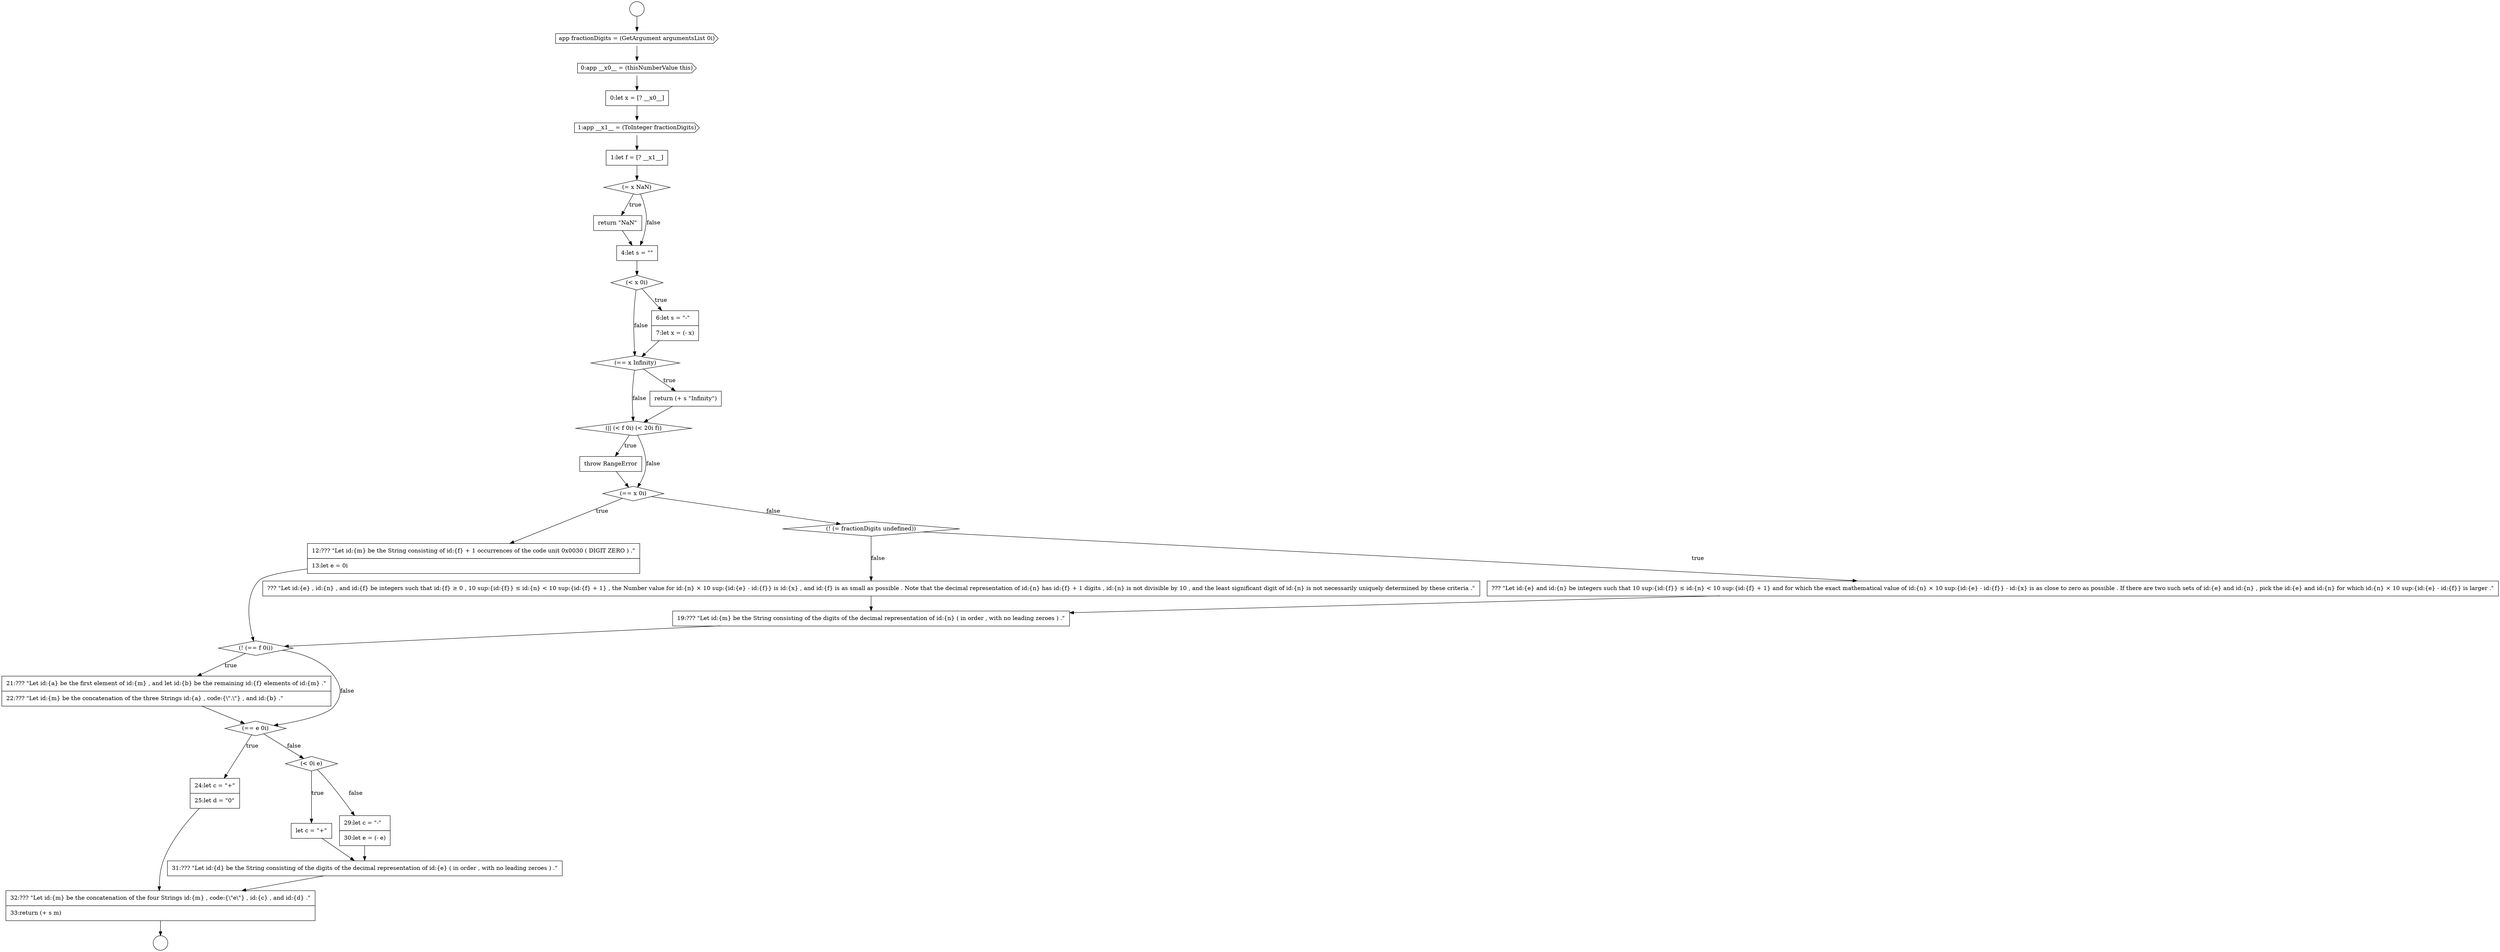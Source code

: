digraph {
  node10927 [shape=diamond, label=<<font color="black">(== x Infinity)</font>> color="black" fillcolor="white" style=filled]
  node10940 [shape=none, margin=0, label=<<font color="black">
    <table border="0" cellborder="1" cellspacing="0" cellpadding="10">
      <tr><td align="left">24:let c = &quot;+&quot;</td></tr>
      <tr><td align="left">25:let d = &quot;0&quot;</td></tr>
    </table>
  </font>> color="black" fillcolor="white" style=filled]
  node10923 [shape=none, margin=0, label=<<font color="black">
    <table border="0" cellborder="1" cellspacing="0" cellpadding="10">
      <tr><td align="left">return &quot;NaN&quot;</td></tr>
    </table>
  </font>> color="black" fillcolor="white" style=filled]
  node10935 [shape=none, margin=0, label=<<font color="black">
    <table border="0" cellborder="1" cellspacing="0" cellpadding="10">
      <tr><td align="left">??? &quot;Let id:{e} , id:{n} , and id:{f} be integers such that id:{f} &ge; 0 , 10 sup:{id:{f}} &le; id:{n} &lt; 10 sup:{id:{f} + 1} , the Number value for id:{n} &times; 10 sup:{id:{e} - id:{f}} is id:{x} , and id:{f} is as small as possible . Note that the decimal representation of id:{n} has id:{f} + 1 digits , id:{n} is not divisible by 10 , and the least significant digit of id:{n} is not necessarily uniquely determined by these criteria .&quot;</td></tr>
    </table>
  </font>> color="black" fillcolor="white" style=filled]
  node10945 [shape=none, margin=0, label=<<font color="black">
    <table border="0" cellborder="1" cellspacing="0" cellpadding="10">
      <tr><td align="left">32:??? &quot;Let id:{m} be the concatenation of the four Strings id:{m} , code:{\&quot;e\&quot;} , id:{c} , and id:{d} .&quot;</td></tr>
      <tr><td align="left">33:return (+ s m)</td></tr>
    </table>
  </font>> color="black" fillcolor="white" style=filled]
  node10918 [shape=cds, label=<<font color="black">0:app __x0__ = (thisNumberValue this)</font>> color="black" fillcolor="white" style=filled]
  node10936 [shape=none, margin=0, label=<<font color="black">
    <table border="0" cellborder="1" cellspacing="0" cellpadding="10">
      <tr><td align="left">19:??? &quot;Let id:{m} be the String consisting of the digits of the decimal representation of id:{n} ( in order , with no leading zeroes ) .&quot;</td></tr>
    </table>
  </font>> color="black" fillcolor="white" style=filled]
  node10919 [shape=none, margin=0, label=<<font color="black">
    <table border="0" cellborder="1" cellspacing="0" cellpadding="10">
      <tr><td align="left">0:let x = [? __x0__]</td></tr>
    </table>
  </font>> color="black" fillcolor="white" style=filled]
  node10929 [shape=diamond, label=<<font color="black">(|| (&lt; f 0i) (&lt; 20i f))</font>> color="black" fillcolor="white" style=filled]
  node10938 [shape=none, margin=0, label=<<font color="black">
    <table border="0" cellborder="1" cellspacing="0" cellpadding="10">
      <tr><td align="left">21:??? &quot;Let id:{a} be the first element of id:{m} , and let id:{b} be the remaining id:{f} elements of id:{m} .&quot;</td></tr>
      <tr><td align="left">22:??? &quot;Let id:{m} be the concatenation of the three Strings id:{a} , code:{\&quot;.\&quot;} , and id:{b} .&quot;</td></tr>
    </table>
  </font>> color="black" fillcolor="white" style=filled]
  node10921 [shape=none, margin=0, label=<<font color="black">
    <table border="0" cellborder="1" cellspacing="0" cellpadding="10">
      <tr><td align="left">1:let f = [? __x1__]</td></tr>
    </table>
  </font>> color="black" fillcolor="white" style=filled]
  node10942 [shape=none, margin=0, label=<<font color="black">
    <table border="0" cellborder="1" cellspacing="0" cellpadding="10">
      <tr><td align="left">let c = &quot;+&quot;</td></tr>
    </table>
  </font>> color="black" fillcolor="white" style=filled]
  node10920 [shape=cds, label=<<font color="black">1:app __x1__ = (ToInteger fractionDigits)</font>> color="black" fillcolor="white" style=filled]
  node10915 [shape=circle label=" " color="black" fillcolor="white" style=filled]
  node10928 [shape=none, margin=0, label=<<font color="black">
    <table border="0" cellborder="1" cellspacing="0" cellpadding="10">
      <tr><td align="left">return (+ s &quot;Infinity&quot;)</td></tr>
    </table>
  </font>> color="black" fillcolor="white" style=filled]
  node10941 [shape=diamond, label=<<font color="black">(&lt; 0i e)</font>> color="black" fillcolor="white" style=filled]
  node10917 [shape=cds, label=<<font color="black">app fractionDigits = (GetArgument argumentsList 0i)</font>> color="black" fillcolor="white" style=filled]
  node10944 [shape=none, margin=0, label=<<font color="black">
    <table border="0" cellborder="1" cellspacing="0" cellpadding="10">
      <tr><td align="left">31:??? &quot;Let id:{d} be the String consisting of the digits of the decimal representation of id:{e} ( in order , with no leading zeroes ) .&quot;</td></tr>
    </table>
  </font>> color="black" fillcolor="white" style=filled]
  node10932 [shape=none, margin=0, label=<<font color="black">
    <table border="0" cellborder="1" cellspacing="0" cellpadding="10">
      <tr><td align="left">12:??? &quot;Let id:{m} be the String consisting of id:{f} + 1 occurrences of the code unit 0x0030 ( DIGIT ZERO ) .&quot;</td></tr>
      <tr><td align="left">13:let e = 0i</td></tr>
    </table>
  </font>> color="black" fillcolor="white" style=filled]
  node10933 [shape=diamond, label=<<font color="black">(! (= fractionDigits undefined))</font>> color="black" fillcolor="white" style=filled]
  node10943 [shape=none, margin=0, label=<<font color="black">
    <table border="0" cellborder="1" cellspacing="0" cellpadding="10">
      <tr><td align="left">29:let c = &quot;-&quot;</td></tr>
      <tr><td align="left">30:let e = (- e)</td></tr>
    </table>
  </font>> color="black" fillcolor="white" style=filled]
  node10922 [shape=diamond, label=<<font color="black">(= x NaN)</font>> color="black" fillcolor="white" style=filled]
  node10939 [shape=diamond, label=<<font color="black">(== e 0i)</font>> color="black" fillcolor="white" style=filled]
  node10926 [shape=none, margin=0, label=<<font color="black">
    <table border="0" cellborder="1" cellspacing="0" cellpadding="10">
      <tr><td align="left">6:let s = &quot;-&quot;</td></tr>
      <tr><td align="left">7:let x = (- x)</td></tr>
    </table>
  </font>> color="black" fillcolor="white" style=filled]
  node10925 [shape=diamond, label=<<font color="black">(&lt; x 0i)</font>> color="black" fillcolor="white" style=filled]
  node10930 [shape=none, margin=0, label=<<font color="black">
    <table border="0" cellborder="1" cellspacing="0" cellpadding="10">
      <tr><td align="left">throw RangeError</td></tr>
    </table>
  </font>> color="black" fillcolor="white" style=filled]
  node10937 [shape=diamond, label=<<font color="black">(! (== f 0i))</font>> color="black" fillcolor="white" style=filled]
  node10924 [shape=none, margin=0, label=<<font color="black">
    <table border="0" cellborder="1" cellspacing="0" cellpadding="10">
      <tr><td align="left">4:let s = &quot;&quot;</td></tr>
    </table>
  </font>> color="black" fillcolor="white" style=filled]
  node10931 [shape=diamond, label=<<font color="black">(== x 0i)</font>> color="black" fillcolor="white" style=filled]
  node10934 [shape=none, margin=0, label=<<font color="black">
    <table border="0" cellborder="1" cellspacing="0" cellpadding="10">
      <tr><td align="left">??? &quot;Let id:{e} and id:{n} be integers such that 10 sup:{id:{f}} &le; id:{n} &lt; 10 sup:{id:{f} + 1} and for which the exact mathematical value of id:{n} &times; 10 sup:{id:{e} - id:{f}} - id:{x} is as close to zero as possible . If there are two such sets of id:{e} and id:{n} , pick the id:{e} and id:{n} for which id:{n} &times; 10 sup:{id:{e} - id:{f}} is larger .&quot;</td></tr>
    </table>
  </font>> color="black" fillcolor="white" style=filled]
  node10916 [shape=circle label=" " color="black" fillcolor="white" style=filled]
  node10934 -> node10936 [ color="black"]
  node10921 -> node10922 [ color="black"]
  node10917 -> node10918 [ color="black"]
  node10932 -> node10937 [ color="black"]
  node10938 -> node10939 [ color="black"]
  node10939 -> node10940 [label=<<font color="black">true</font>> color="black"]
  node10939 -> node10941 [label=<<font color="black">false</font>> color="black"]
  node10927 -> node10928 [label=<<font color="black">true</font>> color="black"]
  node10927 -> node10929 [label=<<font color="black">false</font>> color="black"]
  node10926 -> node10927 [ color="black"]
  node10933 -> node10934 [label=<<font color="black">true</font>> color="black"]
  node10933 -> node10935 [label=<<font color="black">false</font>> color="black"]
  node10930 -> node10931 [ color="black"]
  node10941 -> node10942 [label=<<font color="black">true</font>> color="black"]
  node10941 -> node10943 [label=<<font color="black">false</font>> color="black"]
  node10922 -> node10923 [label=<<font color="black">true</font>> color="black"]
  node10922 -> node10924 [label=<<font color="black">false</font>> color="black"]
  node10915 -> node10917 [ color="black"]
  node10923 -> node10924 [ color="black"]
  node10945 -> node10916 [ color="black"]
  node10924 -> node10925 [ color="black"]
  node10942 -> node10944 [ color="black"]
  node10928 -> node10929 [ color="black"]
  node10920 -> node10921 [ color="black"]
  node10919 -> node10920 [ color="black"]
  node10929 -> node10930 [label=<<font color="black">true</font>> color="black"]
  node10929 -> node10931 [label=<<font color="black">false</font>> color="black"]
  node10940 -> node10945 [ color="black"]
  node10943 -> node10944 [ color="black"]
  node10935 -> node10936 [ color="black"]
  node10944 -> node10945 [ color="black"]
  node10936 -> node10937 [ color="black"]
  node10918 -> node10919 [ color="black"]
  node10937 -> node10938 [label=<<font color="black">true</font>> color="black"]
  node10937 -> node10939 [label=<<font color="black">false</font>> color="black"]
  node10925 -> node10926 [label=<<font color="black">true</font>> color="black"]
  node10925 -> node10927 [label=<<font color="black">false</font>> color="black"]
  node10931 -> node10932 [label=<<font color="black">true</font>> color="black"]
  node10931 -> node10933 [label=<<font color="black">false</font>> color="black"]
}
